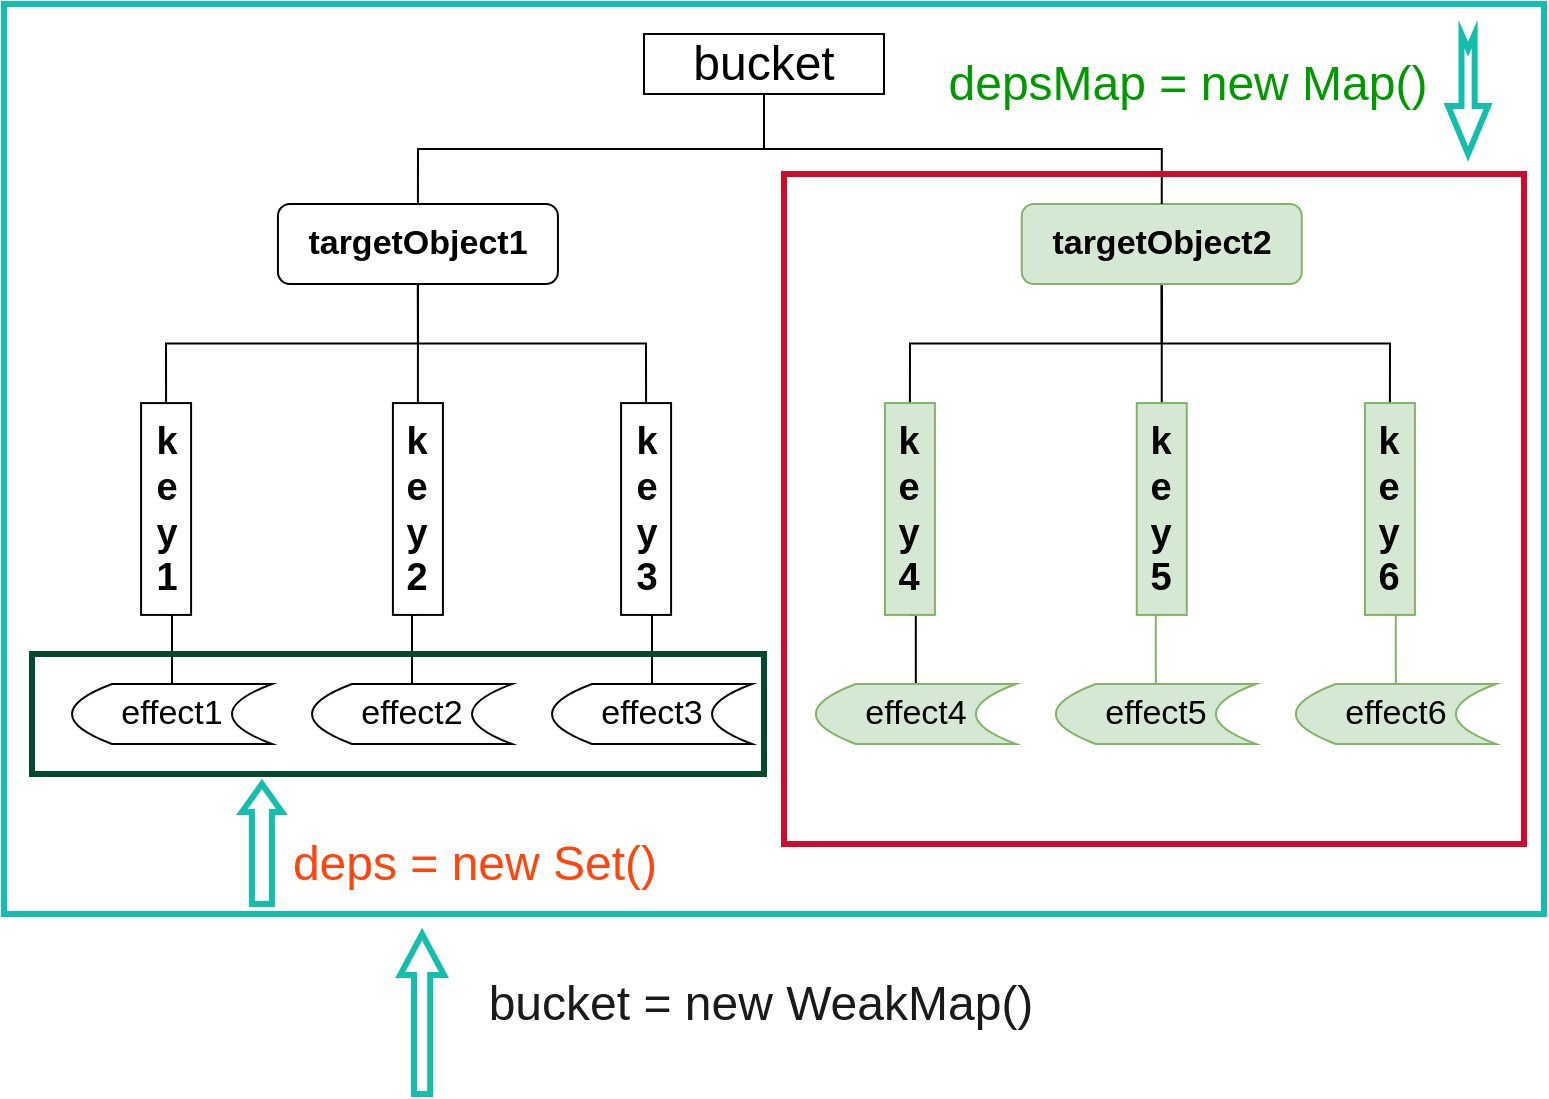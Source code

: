 <mxfile version="20.0.2" type="github"><diagram id="rGO7DIFyniOq8Iy0bGmA" name="Page-1"><mxGraphModel dx="1298" dy="1241" grid="0" gridSize="10" guides="1" tooltips="1" connect="1" arrows="1" fold="1" page="0" pageScale="1" pageWidth="827" pageHeight="1169" math="0" shadow="0"><root><mxCell id="0"/><mxCell id="1" parent="0"/><mxCell id="FpNadwCsJ5ikljVK1AA8-8" style="edgeStyle=orthogonalEdgeStyle;rounded=0;orthogonalLoop=1;jettySize=auto;html=1;exitX=0.5;exitY=1;exitDx=0;exitDy=0;entryX=0;entryY=0.5;entryDx=0;entryDy=0;fontSize=17;endArrow=none;endFill=0;" edge="1" parent="1" source="FpNadwCsJ5ikljVK1AA8-1" target="FpNadwCsJ5ikljVK1AA8-3"><mxGeometry relative="1" as="geometry"/></mxCell><mxCell id="FpNadwCsJ5ikljVK1AA8-9" style="edgeStyle=orthogonalEdgeStyle;rounded=0;orthogonalLoop=1;jettySize=auto;html=1;exitX=0.5;exitY=1;exitDx=0;exitDy=0;entryX=0;entryY=0.5;entryDx=0;entryDy=0;fontSize=17;endArrow=none;endFill=0;" edge="1" parent="1" source="FpNadwCsJ5ikljVK1AA8-1" target="FpNadwCsJ5ikljVK1AA8-2"><mxGeometry relative="1" as="geometry"/></mxCell><mxCell id="FpNadwCsJ5ikljVK1AA8-10" style="edgeStyle=orthogonalEdgeStyle;rounded=0;orthogonalLoop=1;jettySize=auto;html=1;exitX=0.5;exitY=1;exitDx=0;exitDy=0;entryX=0;entryY=0.5;entryDx=0;entryDy=0;fontSize=17;endArrow=none;endFill=0;" edge="1" parent="1" source="FpNadwCsJ5ikljVK1AA8-1" target="FpNadwCsJ5ikljVK1AA8-4"><mxGeometry relative="1" as="geometry"/></mxCell><mxCell id="FpNadwCsJ5ikljVK1AA8-1" value="&lt;font style=&quot;font-size: 17px;&quot;&gt;&lt;b&gt;targetObject1&lt;/b&gt;&lt;/font&gt;" style="rounded=1;whiteSpace=wrap;html=1;" vertex="1" parent="1"><mxGeometry x="166.96" y="95" width="140" height="40" as="geometry"/></mxCell><mxCell id="FpNadwCsJ5ikljVK1AA8-12" style="edgeStyle=orthogonalEdgeStyle;rounded=0;orthogonalLoop=1;jettySize=auto;html=1;exitX=1;exitY=0.5;exitDx=0;exitDy=0;entryX=0.5;entryY=0;entryDx=0;entryDy=0;fontSize=17;endArrow=none;endFill=0;" edge="1" parent="1" source="FpNadwCsJ5ikljVK1AA8-2" target="FpNadwCsJ5ikljVK1AA8-5"><mxGeometry relative="1" as="geometry"/></mxCell><mxCell id="FpNadwCsJ5ikljVK1AA8-2" value="&lt;font size=&quot;1&quot; style=&quot;&quot;&gt;&lt;b style=&quot;font-size: 19px;&quot;&gt;k&lt;br&gt;e&lt;br&gt;y&lt;br&gt;1&lt;/b&gt;&lt;/font&gt;" style="rounded=0;whiteSpace=wrap;html=1;rotation=90;horizontal=0;" vertex="1" parent="1"><mxGeometry x="58.08" y="235" width="105.92" height="25" as="geometry"/></mxCell><mxCell id="FpNadwCsJ5ikljVK1AA8-13" style="edgeStyle=orthogonalEdgeStyle;rounded=0;orthogonalLoop=1;jettySize=auto;html=1;exitX=1;exitY=0.5;exitDx=0;exitDy=0;entryX=0.5;entryY=0;entryDx=0;entryDy=0;fontSize=17;endArrow=none;endFill=0;" edge="1" parent="1" source="FpNadwCsJ5ikljVK1AA8-3" target="FpNadwCsJ5ikljVK1AA8-6"><mxGeometry relative="1" as="geometry"/></mxCell><mxCell id="FpNadwCsJ5ikljVK1AA8-3" value="&lt;font size=&quot;1&quot; style=&quot;&quot;&gt;&lt;b style=&quot;font-size: 19px;&quot;&gt;k&lt;br&gt;e&lt;br&gt;y&lt;br&gt;2&lt;br&gt;&lt;/b&gt;&lt;/font&gt;" style="rounded=0;whiteSpace=wrap;html=1;rotation=90;horizontal=0;" vertex="1" parent="1"><mxGeometry x="184" y="235" width="105.92" height="25" as="geometry"/></mxCell><mxCell id="FpNadwCsJ5ikljVK1AA8-14" style="edgeStyle=orthogonalEdgeStyle;rounded=0;orthogonalLoop=1;jettySize=auto;html=1;exitX=1;exitY=0.5;exitDx=0;exitDy=0;entryX=0.5;entryY=0;entryDx=0;entryDy=0;fontSize=17;endArrow=none;endFill=0;" edge="1" parent="1" source="FpNadwCsJ5ikljVK1AA8-4" target="FpNadwCsJ5ikljVK1AA8-7"><mxGeometry relative="1" as="geometry"/></mxCell><mxCell id="FpNadwCsJ5ikljVK1AA8-4" value="&lt;font size=&quot;1&quot; style=&quot;&quot;&gt;&lt;b style=&quot;font-size: 19px;&quot;&gt;k&lt;br&gt;e&lt;br&gt;y&lt;br&gt;3&lt;br&gt;&lt;/b&gt;&lt;/font&gt;" style="rounded=0;whiteSpace=wrap;html=1;rotation=90;horizontal=0;" vertex="1" parent="1"><mxGeometry x="298.08" y="235" width="105.92" height="25" as="geometry"/></mxCell><mxCell id="FpNadwCsJ5ikljVK1AA8-5" value="effect1" style="shape=dataStorage;whiteSpace=wrap;html=1;fixedSize=1;fontSize=17;" vertex="1" parent="1"><mxGeometry x="64" y="335" width="100" height="30" as="geometry"/></mxCell><mxCell id="FpNadwCsJ5ikljVK1AA8-6" value="effect2" style="shape=dataStorage;whiteSpace=wrap;html=1;fixedSize=1;fontSize=17;" vertex="1" parent="1"><mxGeometry x="184" y="335" width="100" height="30" as="geometry"/></mxCell><mxCell id="FpNadwCsJ5ikljVK1AA8-7" value="effect3" style="shape=dataStorage;whiteSpace=wrap;html=1;fixedSize=1;fontSize=17;" vertex="1" parent="1"><mxGeometry x="304" y="335" width="100" height="30" as="geometry"/></mxCell><mxCell id="FpNadwCsJ5ikljVK1AA8-15" style="edgeStyle=orthogonalEdgeStyle;rounded=0;orthogonalLoop=1;jettySize=auto;html=1;exitX=0.5;exitY=1;exitDx=0;exitDy=0;entryX=0;entryY=0.5;entryDx=0;entryDy=0;fontSize=17;endArrow=none;endFill=0;" edge="1" parent="1" source="FpNadwCsJ5ikljVK1AA8-18" target="FpNadwCsJ5ikljVK1AA8-22"><mxGeometry relative="1" as="geometry"/></mxCell><mxCell id="FpNadwCsJ5ikljVK1AA8-16" style="edgeStyle=orthogonalEdgeStyle;rounded=0;orthogonalLoop=1;jettySize=auto;html=1;exitX=0.5;exitY=1;exitDx=0;exitDy=0;entryX=0;entryY=0.5;entryDx=0;entryDy=0;fontSize=17;endArrow=none;endFill=0;" edge="1" parent="1" source="FpNadwCsJ5ikljVK1AA8-18" target="FpNadwCsJ5ikljVK1AA8-20"><mxGeometry relative="1" as="geometry"/></mxCell><mxCell id="FpNadwCsJ5ikljVK1AA8-17" style="edgeStyle=orthogonalEdgeStyle;rounded=0;orthogonalLoop=1;jettySize=auto;html=1;exitX=0.5;exitY=1;exitDx=0;exitDy=0;entryX=0;entryY=0.5;entryDx=0;entryDy=0;fontSize=17;endArrow=none;endFill=0;" edge="1" parent="1" source="FpNadwCsJ5ikljVK1AA8-18" target="FpNadwCsJ5ikljVK1AA8-24"><mxGeometry relative="1" as="geometry"/></mxCell><mxCell id="FpNadwCsJ5ikljVK1AA8-18" value="&lt;font style=&quot;font-size: 17px;&quot;&gt;&lt;b&gt;targetObject2&lt;/b&gt;&lt;/font&gt;" style="rounded=1;whiteSpace=wrap;html=1;fillColor=#d5e8d4;strokeColor=#82b366;" vertex="1" parent="1"><mxGeometry x="538.88" y="95" width="140" height="40" as="geometry"/></mxCell><mxCell id="FpNadwCsJ5ikljVK1AA8-19" style="edgeStyle=orthogonalEdgeStyle;rounded=0;orthogonalLoop=1;jettySize=auto;html=1;exitX=1;exitY=0.5;exitDx=0;exitDy=0;entryX=0.5;entryY=0;entryDx=0;entryDy=0;fontSize=17;endArrow=none;endFill=0;" edge="1" parent="1" source="FpNadwCsJ5ikljVK1AA8-20" target="FpNadwCsJ5ikljVK1AA8-25"><mxGeometry relative="1" as="geometry"/></mxCell><mxCell id="FpNadwCsJ5ikljVK1AA8-20" value="&lt;font size=&quot;1&quot; style=&quot;&quot;&gt;&lt;b style=&quot;font-size: 19px;&quot;&gt;k&lt;br&gt;e&lt;br&gt;y&lt;br&gt;4&lt;br&gt;&lt;/b&gt;&lt;/font&gt;" style="rounded=0;whiteSpace=wrap;html=1;rotation=90;horizontal=0;fillColor=#d5e8d4;strokeColor=#82b366;" vertex="1" parent="1"><mxGeometry x="430" y="235" width="105.92" height="25" as="geometry"/></mxCell><mxCell id="FpNadwCsJ5ikljVK1AA8-21" style="edgeStyle=orthogonalEdgeStyle;rounded=0;orthogonalLoop=1;jettySize=auto;html=1;exitX=1;exitY=0.5;exitDx=0;exitDy=0;entryX=0.5;entryY=0;entryDx=0;entryDy=0;fontSize=17;endArrow=none;endFill=0;fillColor=#d5e8d4;strokeColor=#82b366;" edge="1" parent="1" source="FpNadwCsJ5ikljVK1AA8-22" target="FpNadwCsJ5ikljVK1AA8-26"><mxGeometry relative="1" as="geometry"/></mxCell><mxCell id="FpNadwCsJ5ikljVK1AA8-22" value="&lt;font size=&quot;1&quot; style=&quot;&quot;&gt;&lt;b style=&quot;font-size: 19px;&quot;&gt;k&lt;br&gt;e&lt;br&gt;y&lt;br&gt;5&lt;br&gt;&lt;/b&gt;&lt;/font&gt;" style="rounded=0;whiteSpace=wrap;html=1;rotation=90;horizontal=0;fillColor=#d5e8d4;strokeColor=#82b366;" vertex="1" parent="1"><mxGeometry x="555.92" y="235" width="105.92" height="25" as="geometry"/></mxCell><mxCell id="FpNadwCsJ5ikljVK1AA8-23" style="edgeStyle=orthogonalEdgeStyle;rounded=0;orthogonalLoop=1;jettySize=auto;html=1;exitX=1;exitY=0.5;exitDx=0;exitDy=0;entryX=0.5;entryY=0;entryDx=0;entryDy=0;fontSize=17;endArrow=none;endFill=0;fillColor=#d5e8d4;strokeColor=#82b366;" edge="1" parent="1" source="FpNadwCsJ5ikljVK1AA8-24" target="FpNadwCsJ5ikljVK1AA8-27"><mxGeometry relative="1" as="geometry"/></mxCell><mxCell id="FpNadwCsJ5ikljVK1AA8-24" value="&lt;font size=&quot;1&quot; style=&quot;&quot;&gt;&lt;b style=&quot;font-size: 19px;&quot;&gt;k&lt;br&gt;e&lt;br&gt;y&lt;br&gt;6&lt;br&gt;&lt;/b&gt;&lt;/font&gt;" style="rounded=0;whiteSpace=wrap;html=1;rotation=90;horizontal=0;fillColor=#d5e8d4;strokeColor=#82b366;" vertex="1" parent="1"><mxGeometry x="670" y="235" width="105.92" height="25" as="geometry"/></mxCell><mxCell id="FpNadwCsJ5ikljVK1AA8-25" value="effect4" style="shape=dataStorage;whiteSpace=wrap;html=1;fixedSize=1;fontSize=17;fillColor=#d5e8d4;strokeColor=#82b366;" vertex="1" parent="1"><mxGeometry x="435.92" y="335" width="100" height="30" as="geometry"/></mxCell><mxCell id="FpNadwCsJ5ikljVK1AA8-26" value="effect5" style="shape=dataStorage;whiteSpace=wrap;html=1;fixedSize=1;fontSize=17;fillColor=#d5e8d4;strokeColor=#82b366;" vertex="1" parent="1"><mxGeometry x="555.92" y="335" width="100" height="30" as="geometry"/></mxCell><mxCell id="FpNadwCsJ5ikljVK1AA8-27" value="effect6" style="shape=dataStorage;whiteSpace=wrap;html=1;fixedSize=1;fontSize=17;fillColor=#d5e8d4;strokeColor=#82b366;" vertex="1" parent="1"><mxGeometry x="675.92" y="335" width="100" height="30" as="geometry"/></mxCell><mxCell id="FpNadwCsJ5ikljVK1AA8-29" style="edgeStyle=orthogonalEdgeStyle;rounded=0;orthogonalLoop=1;jettySize=auto;html=1;exitX=0.5;exitY=1;exitDx=0;exitDy=0;entryX=0.5;entryY=0;entryDx=0;entryDy=0;fontSize=24;endArrow=none;endFill=0;" edge="1" parent="1" source="FpNadwCsJ5ikljVK1AA8-28" target="FpNadwCsJ5ikljVK1AA8-1"><mxGeometry relative="1" as="geometry"/></mxCell><mxCell id="FpNadwCsJ5ikljVK1AA8-30" style="edgeStyle=orthogonalEdgeStyle;rounded=0;orthogonalLoop=1;jettySize=auto;html=1;exitX=0.5;exitY=1;exitDx=0;exitDy=0;entryX=0.5;entryY=0;entryDx=0;entryDy=0;fontSize=24;endArrow=none;endFill=0;" edge="1" parent="1" source="FpNadwCsJ5ikljVK1AA8-28" target="FpNadwCsJ5ikljVK1AA8-18"><mxGeometry relative="1" as="geometry"/></mxCell><mxCell id="FpNadwCsJ5ikljVK1AA8-28" value="bucket" style="rounded=0;whiteSpace=wrap;html=1;fontSize=24;" vertex="1" parent="1"><mxGeometry x="350" y="10" width="120" height="30" as="geometry"/></mxCell><mxCell id="FpNadwCsJ5ikljVK1AA8-32" value="" style="rounded=0;whiteSpace=wrap;html=1;fontSize=24;fillColor=none;strokeColor=#054A2C;strokeWidth=3;" vertex="1" parent="1"><mxGeometry x="44" y="320" width="366" height="60" as="geometry"/></mxCell><mxCell id="FpNadwCsJ5ikljVK1AA8-33" value="" style="rounded=0;whiteSpace=wrap;html=1;fontSize=24;strokeWidth=3;fillColor=none;strokeColor=#CC0E2E;" vertex="1" parent="1"><mxGeometry x="420" y="80" width="370" height="335" as="geometry"/></mxCell><mxCell id="FpNadwCsJ5ikljVK1AA8-34" value="" style="rounded=0;whiteSpace=wrap;html=1;fontSize=24;strokeWidth=3;fillColor=none;strokeColor=#15BDAC;" vertex="1" parent="1"><mxGeometry x="30" y="-5" width="770" height="455" as="geometry"/></mxCell><mxCell id="FpNadwCsJ5ikljVK1AA8-38" value="deps = new Set()" style="text;html=1;strokeColor=none;fillColor=none;align=center;verticalAlign=middle;whiteSpace=wrap;rounded=0;fontSize=24;fontColor=#FF450D;" vertex="1" parent="1"><mxGeometry x="164" y="410" width="203.04" height="30" as="geometry"/></mxCell><mxCell id="FpNadwCsJ5ikljVK1AA8-40" value="" style="html=1;shadow=0;dashed=0;align=center;verticalAlign=middle;shape=mxgraph.arrows2.arrow;dy=0.5;dx=14;direction=north;notch=0;fontSize=24;fontColor=#FF450D;strokeColor=#15BDAC;strokeWidth=3;" vertex="1" parent="1"><mxGeometry x="148.96" y="385" width="20" height="60" as="geometry"/></mxCell><mxCell id="FpNadwCsJ5ikljVK1AA8-42" value="" style="html=1;shadow=0;dashed=0;align=center;verticalAlign=middle;shape=mxgraph.arrows2.arrow;dy=0.67;dx=24;direction=south;notch=7.5;fontSize=24;fontColor=#FF450D;strokeColor=#15BDAC;strokeWidth=3;" vertex="1" parent="1"><mxGeometry x="752.04" y="10" width="20" height="60" as="geometry"/></mxCell><mxCell id="FpNadwCsJ5ikljVK1AA8-43" value="depsMap = new Map()" style="text;html=1;strokeColor=none;fillColor=none;align=center;verticalAlign=middle;whiteSpace=wrap;rounded=0;fontSize=24;fontColor=#009900;" vertex="1" parent="1"><mxGeometry x="492" y="20" width="260.04" height="30" as="geometry"/></mxCell><mxCell id="FpNadwCsJ5ikljVK1AA8-45" value="" style="html=1;shadow=0;dashed=0;align=center;verticalAlign=middle;shape=mxgraph.arrows2.arrow;dy=0.63;dx=20.5;direction=north;notch=0;fontSize=24;fontColor=#FF450D;strokeColor=#15BDAC;strokeWidth=3;" vertex="1" parent="1"><mxGeometry x="228.08" y="460" width="21.92" height="80" as="geometry"/></mxCell><mxCell id="FpNadwCsJ5ikljVK1AA8-46" value="bucket = new WeakMap()" style="text;html=1;strokeColor=none;fillColor=none;align=center;verticalAlign=middle;whiteSpace=wrap;rounded=0;fontSize=24;fontColor=#1A1A1A;" vertex="1" parent="1"><mxGeometry x="266.96" y="480" width="283.04" height="30" as="geometry"/></mxCell></root></mxGraphModel></diagram></mxfile>